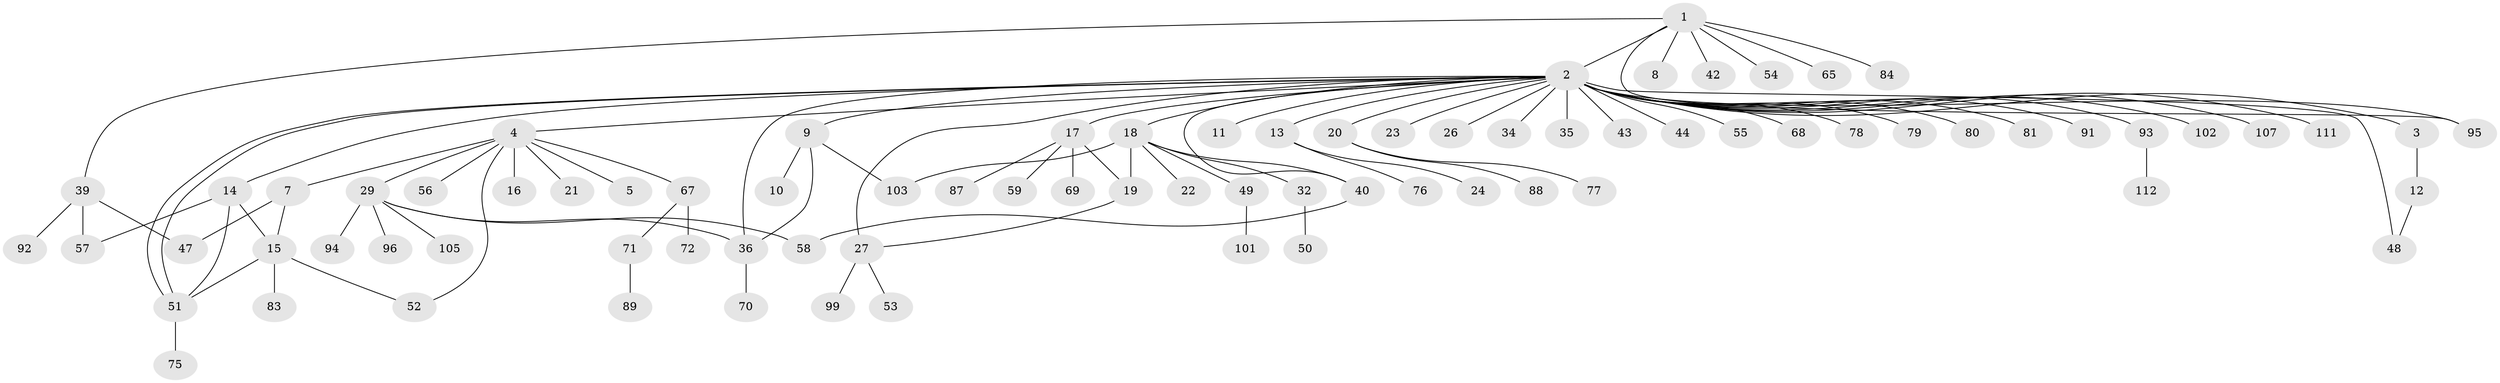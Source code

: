 // Generated by graph-tools (version 1.1) at 2025/23/03/03/25 07:23:53]
// undirected, 81 vertices, 96 edges
graph export_dot {
graph [start="1"]
  node [color=gray90,style=filled];
  1 [super="+45"];
  2 [super="+38"];
  3 [super="+6"];
  4 [super="+86"];
  5 [super="+90"];
  7 [super="+46"];
  8;
  9;
  10;
  11;
  12 [super="+30"];
  13 [super="+61"];
  14 [super="+82"];
  15 [super="+31"];
  16;
  17 [super="+33"];
  18 [super="+28"];
  19 [super="+85"];
  20 [super="+25"];
  21 [super="+37"];
  22 [super="+104"];
  23 [super="+98"];
  24;
  26;
  27 [super="+63"];
  29 [super="+62"];
  32;
  34;
  35 [super="+41"];
  36 [super="+64"];
  39 [super="+74"];
  40;
  42 [super="+60"];
  43;
  44;
  47;
  48;
  49;
  50;
  51 [super="+66"];
  52 [super="+109"];
  53;
  54;
  55;
  56;
  57 [super="+100"];
  58 [super="+73"];
  59;
  65 [super="+108"];
  67 [super="+106"];
  68;
  69;
  70;
  71;
  72;
  75;
  76;
  77;
  78;
  79;
  80;
  81;
  83;
  84;
  87;
  88;
  89;
  91;
  92;
  93 [super="+97"];
  94;
  95;
  96;
  99;
  101;
  102;
  103 [super="+110"];
  105;
  107;
  111;
  112;
  1 -- 2;
  1 -- 8;
  1 -- 39;
  1 -- 42;
  1 -- 65;
  1 -- 84;
  1 -- 95;
  1 -- 54;
  2 -- 3;
  2 -- 4;
  2 -- 9;
  2 -- 11;
  2 -- 13;
  2 -- 14;
  2 -- 17;
  2 -- 18;
  2 -- 20;
  2 -- 23;
  2 -- 26;
  2 -- 27;
  2 -- 34;
  2 -- 35;
  2 -- 36;
  2 -- 40;
  2 -- 43;
  2 -- 44;
  2 -- 48;
  2 -- 51;
  2 -- 51;
  2 -- 55;
  2 -- 68;
  2 -- 78;
  2 -- 79;
  2 -- 80;
  2 -- 81;
  2 -- 91;
  2 -- 93;
  2 -- 95;
  2 -- 102;
  2 -- 107;
  2 -- 111;
  3 -- 12;
  4 -- 5;
  4 -- 7;
  4 -- 16;
  4 -- 21;
  4 -- 29;
  4 -- 52;
  4 -- 56;
  4 -- 67;
  7 -- 47;
  7 -- 15;
  9 -- 10;
  9 -- 103;
  9 -- 36;
  12 -- 48;
  13 -- 24;
  13 -- 76;
  14 -- 15;
  14 -- 57;
  14 -- 51;
  15 -- 51;
  15 -- 52;
  15 -- 83;
  17 -- 69;
  17 -- 87;
  17 -- 19;
  17 -- 59;
  18 -- 19;
  18 -- 22;
  18 -- 32;
  18 -- 40;
  18 -- 49;
  18 -- 103;
  19 -- 27;
  20 -- 77;
  20 -- 88;
  27 -- 53;
  27 -- 99;
  29 -- 94;
  29 -- 96;
  29 -- 36;
  29 -- 105;
  29 -- 58;
  32 -- 50;
  36 -- 70;
  39 -- 57;
  39 -- 92;
  39 -- 47;
  40 -- 58;
  49 -- 101;
  51 -- 75;
  67 -- 71;
  67 -- 72;
  71 -- 89;
  93 -- 112;
}
